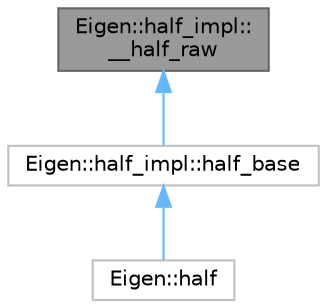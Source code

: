 digraph "Eigen::half_impl::__half_raw"
{
 // LATEX_PDF_SIZE
  bgcolor="transparent";
  edge [fontname=Helvetica,fontsize=10,labelfontname=Helvetica,labelfontsize=10];
  node [fontname=Helvetica,fontsize=10,shape=box,height=0.2,width=0.4];
  Node1 [id="Node000001",label="Eigen::half_impl::\l__half_raw",height=0.2,width=0.4,color="gray40", fillcolor="grey60", style="filled", fontcolor="black",tooltip=" "];
  Node1 -> Node2 [id="edge1_Node000001_Node000002",dir="back",color="steelblue1",style="solid",tooltip=" "];
  Node2 [id="Node000002",label="Eigen::half_impl::half_base",height=0.2,width=0.4,color="grey75", fillcolor="white", style="filled",URL="$structEigen_1_1half__impl_1_1half__base.html",tooltip=" "];
  Node2 -> Node3 [id="edge2_Node000002_Node000003",dir="back",color="steelblue1",style="solid",tooltip=" "];
  Node3 [id="Node000003",label="Eigen::half",height=0.2,width=0.4,color="grey75", fillcolor="white", style="filled",URL="$structEigen_1_1half.html",tooltip=" "];
}
